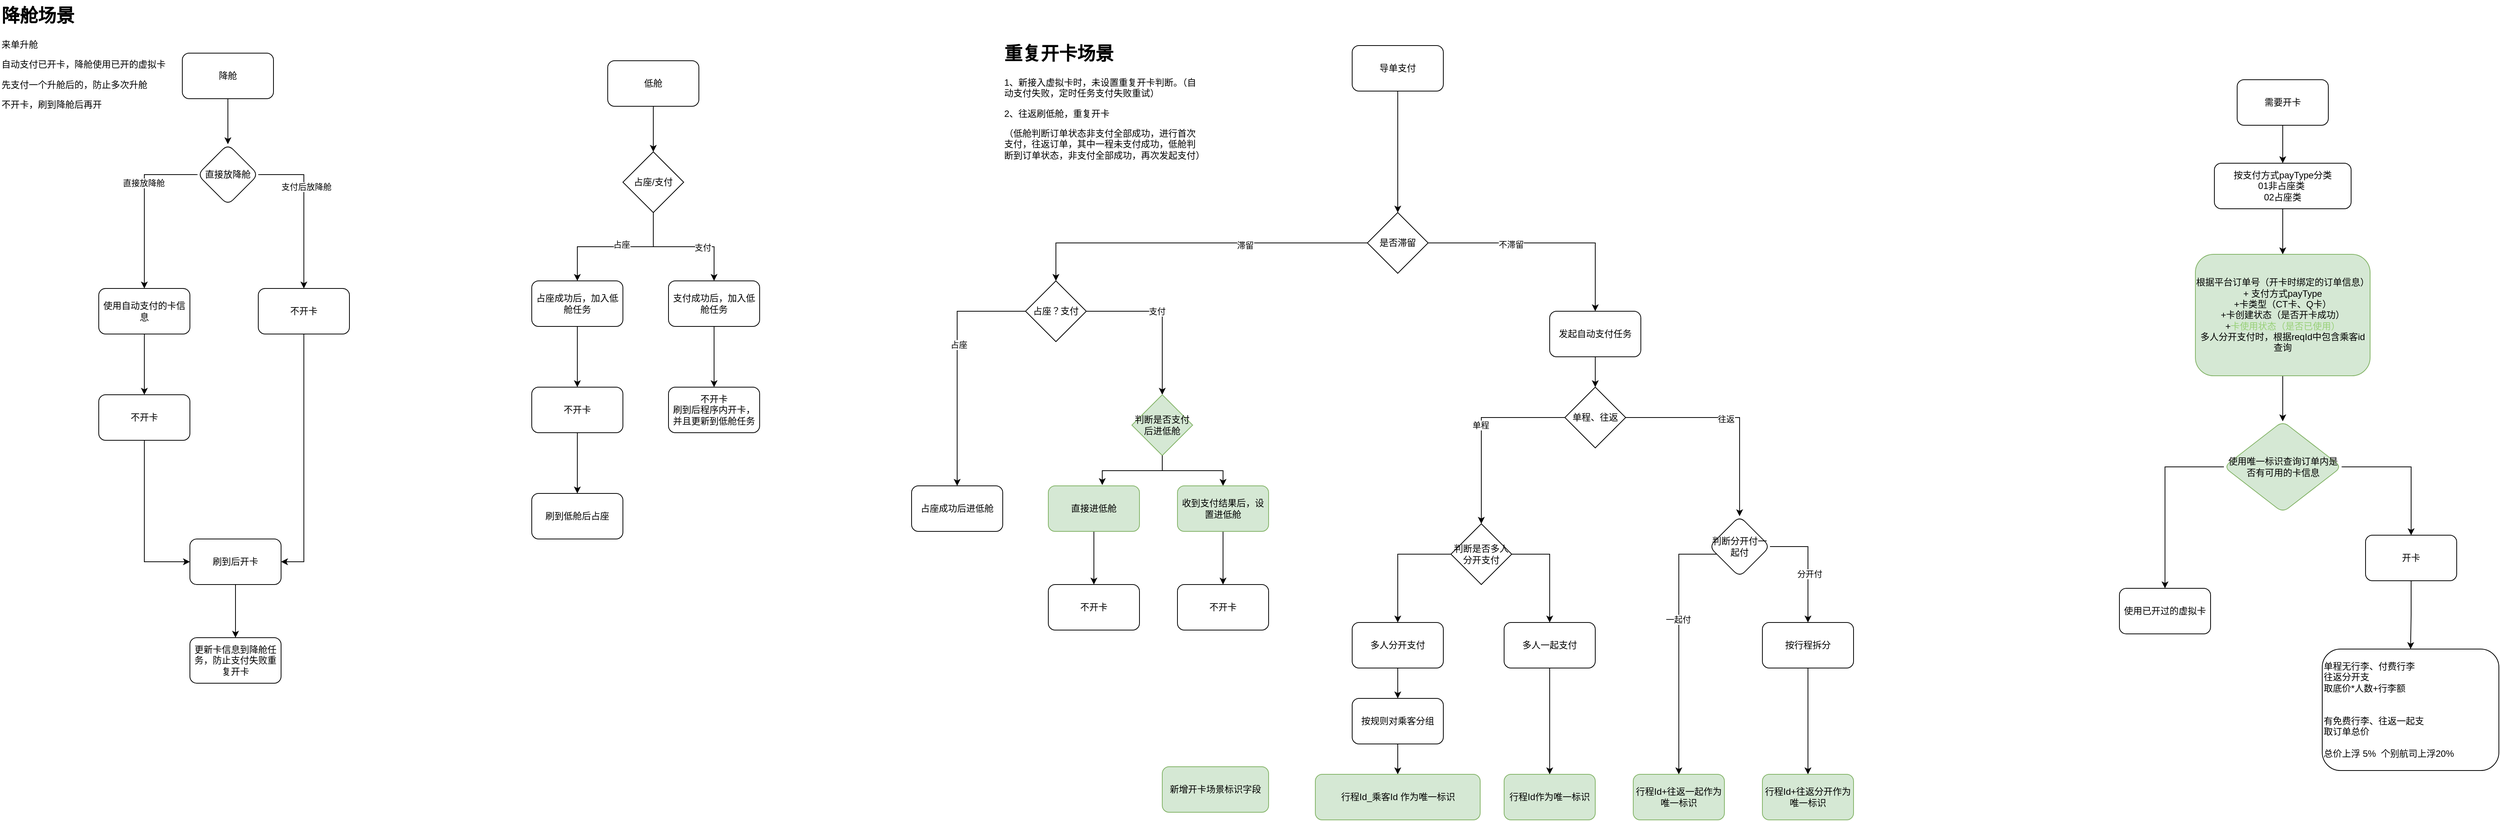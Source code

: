 <mxfile version="24.9.2">
  <diagram name="第 1 页" id="kFjAqzQw0wUP-WtaQGEu">
    <mxGraphModel dx="3332" dy="879" grid="1" gridSize="10" guides="1" tooltips="1" connect="1" arrows="1" fold="1" page="1" pageScale="1" pageWidth="827" pageHeight="1169" math="0" shadow="0">
      <root>
        <mxCell id="0" />
        <mxCell id="1" parent="0" />
        <mxCell id="-lPpbDqRdvk58V6IVNGZ-88" style="edgeStyle=orthogonalEdgeStyle;rounded=0;orthogonalLoop=1;jettySize=auto;html=1;" edge="1" parent="1" source="-lPpbDqRdvk58V6IVNGZ-2" target="-lPpbDqRdvk58V6IVNGZ-28">
          <mxGeometry relative="1" as="geometry" />
        </mxCell>
        <mxCell id="-lPpbDqRdvk58V6IVNGZ-2" value="导单支付" style="rounded=1;whiteSpace=wrap;html=1;" vertex="1" parent="1">
          <mxGeometry x="500" y="190" width="120" height="60" as="geometry" />
        </mxCell>
        <mxCell id="-lPpbDqRdvk58V6IVNGZ-97" value="" style="edgeStyle=orthogonalEdgeStyle;rounded=0;orthogonalLoop=1;jettySize=auto;html=1;" edge="1" parent="1" source="-lPpbDqRdvk58V6IVNGZ-4" target="-lPpbDqRdvk58V6IVNGZ-96">
          <mxGeometry relative="1" as="geometry" />
        </mxCell>
        <mxCell id="-lPpbDqRdvk58V6IVNGZ-4" value="低舱" style="rounded=1;whiteSpace=wrap;html=1;" vertex="1" parent="1">
          <mxGeometry x="-480" y="210" width="120" height="60" as="geometry" />
        </mxCell>
        <mxCell id="-lPpbDqRdvk58V6IVNGZ-116" value="" style="edgeStyle=orthogonalEdgeStyle;rounded=0;orthogonalLoop=1;jettySize=auto;html=1;" edge="1" parent="1" source="-lPpbDqRdvk58V6IVNGZ-5" target="-lPpbDqRdvk58V6IVNGZ-115">
          <mxGeometry relative="1" as="geometry" />
        </mxCell>
        <mxCell id="-lPpbDqRdvk58V6IVNGZ-5" value="降舱" style="rounded=1;whiteSpace=wrap;html=1;" vertex="1" parent="1">
          <mxGeometry x="-1040" y="200" width="120" height="60" as="geometry" />
        </mxCell>
        <mxCell id="-lPpbDqRdvk58V6IVNGZ-18" value="" style="edgeStyle=orthogonalEdgeStyle;rounded=0;orthogonalLoop=1;jettySize=auto;html=1;" edge="1" parent="1" source="-lPpbDqRdvk58V6IVNGZ-11" target="-lPpbDqRdvk58V6IVNGZ-17">
          <mxGeometry relative="1" as="geometry" />
        </mxCell>
        <mxCell id="-lPpbDqRdvk58V6IVNGZ-25" value="支付" style="edgeLabel;html=1;align=center;verticalAlign=middle;resizable=0;points=[];" vertex="1" connectable="0" parent="-lPpbDqRdvk58V6IVNGZ-18">
          <mxGeometry x="-0.12" relative="1" as="geometry">
            <mxPoint as="offset" />
          </mxGeometry>
        </mxCell>
        <mxCell id="-lPpbDqRdvk58V6IVNGZ-92" value="" style="edgeStyle=orthogonalEdgeStyle;rounded=0;orthogonalLoop=1;jettySize=auto;html=1;" edge="1" parent="1" source="-lPpbDqRdvk58V6IVNGZ-11" target="-lPpbDqRdvk58V6IVNGZ-91">
          <mxGeometry relative="1" as="geometry" />
        </mxCell>
        <mxCell id="-lPpbDqRdvk58V6IVNGZ-93" value="占座" style="edgeLabel;html=1;align=center;verticalAlign=middle;resizable=0;points=[];" vertex="1" connectable="0" parent="-lPpbDqRdvk58V6IVNGZ-92">
          <mxGeometry x="-0.167" y="2" relative="1" as="geometry">
            <mxPoint as="offset" />
          </mxGeometry>
        </mxCell>
        <mxCell id="-lPpbDqRdvk58V6IVNGZ-11" value="占座？支付" style="rhombus;whiteSpace=wrap;html=1;" vertex="1" parent="1">
          <mxGeometry x="70" y="500" width="80" height="80" as="geometry" />
        </mxCell>
        <mxCell id="-lPpbDqRdvk58V6IVNGZ-20" value="" style="edgeStyle=orthogonalEdgeStyle;rounded=0;orthogonalLoop=1;jettySize=auto;html=1;" edge="1" parent="1" source="-lPpbDqRdvk58V6IVNGZ-17" target="-lPpbDqRdvk58V6IVNGZ-19">
          <mxGeometry relative="1" as="geometry" />
        </mxCell>
        <mxCell id="-lPpbDqRdvk58V6IVNGZ-17" value="判断是否支付后进低舱" style="rhombus;whiteSpace=wrap;html=1;fillColor=#d5e8d4;strokeColor=#82b366;" vertex="1" parent="1">
          <mxGeometry x="210" y="650" width="80" height="80" as="geometry" />
        </mxCell>
        <mxCell id="-lPpbDqRdvk58V6IVNGZ-27" value="" style="edgeStyle=orthogonalEdgeStyle;rounded=0;orthogonalLoop=1;jettySize=auto;html=1;" edge="1" parent="1" source="-lPpbDqRdvk58V6IVNGZ-19" target="-lPpbDqRdvk58V6IVNGZ-26">
          <mxGeometry relative="1" as="geometry" />
        </mxCell>
        <mxCell id="-lPpbDqRdvk58V6IVNGZ-19" value="收到支付结果后，设置进低舱" style="rounded=1;whiteSpace=wrap;html=1;fillColor=#d5e8d4;strokeColor=#82b366;" vertex="1" parent="1">
          <mxGeometry x="270" y="770" width="120" height="60" as="geometry" />
        </mxCell>
        <mxCell id="-lPpbDqRdvk58V6IVNGZ-24" value="" style="edgeStyle=orthogonalEdgeStyle;rounded=0;orthogonalLoop=1;jettySize=auto;html=1;" edge="1" parent="1" source="-lPpbDqRdvk58V6IVNGZ-21" target="-lPpbDqRdvk58V6IVNGZ-23">
          <mxGeometry relative="1" as="geometry" />
        </mxCell>
        <mxCell id="-lPpbDqRdvk58V6IVNGZ-21" value="直接进低舱" style="rounded=1;whiteSpace=wrap;html=1;fillColor=#d5e8d4;strokeColor=#82b366;" vertex="1" parent="1">
          <mxGeometry x="100" y="770" width="120" height="60" as="geometry" />
        </mxCell>
        <mxCell id="-lPpbDqRdvk58V6IVNGZ-22" style="edgeStyle=orthogonalEdgeStyle;rounded=0;orthogonalLoop=1;jettySize=auto;html=1;entryX=0.592;entryY=-0.017;entryDx=0;entryDy=0;entryPerimeter=0;" edge="1" parent="1" source="-lPpbDqRdvk58V6IVNGZ-17" target="-lPpbDqRdvk58V6IVNGZ-21">
          <mxGeometry relative="1" as="geometry" />
        </mxCell>
        <mxCell id="-lPpbDqRdvk58V6IVNGZ-23" value="不开卡" style="whiteSpace=wrap;html=1;rounded=1;" vertex="1" parent="1">
          <mxGeometry x="100" y="900" width="120" height="60" as="geometry" />
        </mxCell>
        <mxCell id="-lPpbDqRdvk58V6IVNGZ-26" value="不开卡" style="rounded=1;whiteSpace=wrap;html=1;" vertex="1" parent="1">
          <mxGeometry x="270" y="900" width="120" height="60" as="geometry" />
        </mxCell>
        <mxCell id="-lPpbDqRdvk58V6IVNGZ-31" value="" style="edgeStyle=orthogonalEdgeStyle;rounded=0;orthogonalLoop=1;jettySize=auto;html=1;" edge="1" parent="1" source="-lPpbDqRdvk58V6IVNGZ-28" target="-lPpbDqRdvk58V6IVNGZ-11">
          <mxGeometry relative="1" as="geometry" />
        </mxCell>
        <mxCell id="-lPpbDqRdvk58V6IVNGZ-32" value="滞留" style="edgeLabel;html=1;align=center;verticalAlign=middle;resizable=0;points=[];" vertex="1" connectable="0" parent="-lPpbDqRdvk58V6IVNGZ-31">
          <mxGeometry x="-0.3" y="3" relative="1" as="geometry">
            <mxPoint as="offset" />
          </mxGeometry>
        </mxCell>
        <mxCell id="-lPpbDqRdvk58V6IVNGZ-34" value="" style="edgeStyle=orthogonalEdgeStyle;rounded=0;orthogonalLoop=1;jettySize=auto;html=1;" edge="1" parent="1" source="-lPpbDqRdvk58V6IVNGZ-28" target="-lPpbDqRdvk58V6IVNGZ-33">
          <mxGeometry relative="1" as="geometry" />
        </mxCell>
        <mxCell id="-lPpbDqRdvk58V6IVNGZ-35" value="不滞留" style="edgeLabel;html=1;align=center;verticalAlign=middle;resizable=0;points=[];" vertex="1" connectable="0" parent="-lPpbDqRdvk58V6IVNGZ-34">
          <mxGeometry x="-0.3" y="-2" relative="1" as="geometry">
            <mxPoint as="offset" />
          </mxGeometry>
        </mxCell>
        <mxCell id="-lPpbDqRdvk58V6IVNGZ-28" value="是否滞留" style="rhombus;whiteSpace=wrap;html=1;" vertex="1" parent="1">
          <mxGeometry x="520" y="410" width="80" height="80" as="geometry" />
        </mxCell>
        <mxCell id="-lPpbDqRdvk58V6IVNGZ-39" value="" style="edgeStyle=orthogonalEdgeStyle;rounded=0;orthogonalLoop=1;jettySize=auto;html=1;" edge="1" parent="1" source="-lPpbDqRdvk58V6IVNGZ-33" target="-lPpbDqRdvk58V6IVNGZ-38">
          <mxGeometry relative="1" as="geometry" />
        </mxCell>
        <mxCell id="-lPpbDqRdvk58V6IVNGZ-33" value="发起自动支付任务" style="rounded=1;whiteSpace=wrap;html=1;" vertex="1" parent="1">
          <mxGeometry x="760" y="540" width="120" height="60" as="geometry" />
        </mxCell>
        <mxCell id="-lPpbDqRdvk58V6IVNGZ-41" value="" style="edgeStyle=orthogonalEdgeStyle;rounded=0;orthogonalLoop=1;jettySize=auto;html=1;entryX=0.5;entryY=0;entryDx=0;entryDy=0;" edge="1" parent="1" source="-lPpbDqRdvk58V6IVNGZ-38" target="-lPpbDqRdvk58V6IVNGZ-43">
          <mxGeometry relative="1" as="geometry">
            <mxPoint x="560" y="820" as="targetPoint" />
          </mxGeometry>
        </mxCell>
        <mxCell id="-lPpbDqRdvk58V6IVNGZ-42" value="单程" style="edgeLabel;html=1;align=center;verticalAlign=middle;resizable=0;points=[];" vertex="1" connectable="0" parent="-lPpbDqRdvk58V6IVNGZ-41">
          <mxGeometry x="-0.044" y="-1" relative="1" as="geometry">
            <mxPoint as="offset" />
          </mxGeometry>
        </mxCell>
        <mxCell id="-lPpbDqRdvk58V6IVNGZ-74" value="" style="edgeStyle=orthogonalEdgeStyle;rounded=0;orthogonalLoop=1;jettySize=auto;html=1;entryX=0.5;entryY=0;entryDx=0;entryDy=0;" edge="1" parent="1" source="-lPpbDqRdvk58V6IVNGZ-38" target="-lPpbDqRdvk58V6IVNGZ-77">
          <mxGeometry relative="1" as="geometry">
            <mxPoint x="890" y="690" as="targetPoint" />
          </mxGeometry>
        </mxCell>
        <mxCell id="-lPpbDqRdvk58V6IVNGZ-75" value="往返" style="edgeLabel;html=1;align=center;verticalAlign=middle;resizable=0;points=[];" vertex="1" connectable="0" parent="-lPpbDqRdvk58V6IVNGZ-74">
          <mxGeometry x="-0.057" y="-2" relative="1" as="geometry">
            <mxPoint as="offset" />
          </mxGeometry>
        </mxCell>
        <mxCell id="-lPpbDqRdvk58V6IVNGZ-38" value="单程、往返" style="rhombus;whiteSpace=wrap;html=1;" vertex="1" parent="1">
          <mxGeometry x="780" y="640" width="80" height="80" as="geometry" />
        </mxCell>
        <mxCell id="-lPpbDqRdvk58V6IVNGZ-45" value="" style="edgeStyle=orthogonalEdgeStyle;rounded=0;orthogonalLoop=1;jettySize=auto;html=1;" edge="1" parent="1" source="-lPpbDqRdvk58V6IVNGZ-43" target="-lPpbDqRdvk58V6IVNGZ-44">
          <mxGeometry relative="1" as="geometry" />
        </mxCell>
        <mxCell id="-lPpbDqRdvk58V6IVNGZ-86" style="edgeStyle=orthogonalEdgeStyle;rounded=0;orthogonalLoop=1;jettySize=auto;html=1;entryX=0.5;entryY=0;entryDx=0;entryDy=0;" edge="1" parent="1" source="-lPpbDqRdvk58V6IVNGZ-43" target="-lPpbDqRdvk58V6IVNGZ-46">
          <mxGeometry relative="1" as="geometry">
            <Array as="points">
              <mxPoint x="760" y="860" />
            </Array>
          </mxGeometry>
        </mxCell>
        <mxCell id="-lPpbDqRdvk58V6IVNGZ-43" value="判断是否多人分开支付" style="rhombus;whiteSpace=wrap;html=1;" vertex="1" parent="1">
          <mxGeometry x="630" y="820" width="80" height="80" as="geometry" />
        </mxCell>
        <mxCell id="-lPpbDqRdvk58V6IVNGZ-49" value="" style="edgeStyle=orthogonalEdgeStyle;rounded=0;orthogonalLoop=1;jettySize=auto;html=1;" edge="1" parent="1" source="-lPpbDqRdvk58V6IVNGZ-44" target="-lPpbDqRdvk58V6IVNGZ-48">
          <mxGeometry relative="1" as="geometry" />
        </mxCell>
        <mxCell id="-lPpbDqRdvk58V6IVNGZ-44" value="多人分开支付" style="rounded=1;whiteSpace=wrap;html=1;" vertex="1" parent="1">
          <mxGeometry x="500" y="950" width="120" height="60" as="geometry" />
        </mxCell>
        <mxCell id="-lPpbDqRdvk58V6IVNGZ-72" value="" style="edgeStyle=orthogonalEdgeStyle;rounded=0;orthogonalLoop=1;jettySize=auto;html=1;" edge="1" parent="1" source="-lPpbDqRdvk58V6IVNGZ-46" target="-lPpbDqRdvk58V6IVNGZ-71">
          <mxGeometry relative="1" as="geometry" />
        </mxCell>
        <mxCell id="-lPpbDqRdvk58V6IVNGZ-46" value="多人一起支付" style="rounded=1;whiteSpace=wrap;html=1;" vertex="1" parent="1">
          <mxGeometry x="700" y="950" width="120" height="60" as="geometry" />
        </mxCell>
        <mxCell id="-lPpbDqRdvk58V6IVNGZ-70" value="" style="edgeStyle=orthogonalEdgeStyle;rounded=0;orthogonalLoop=1;jettySize=auto;html=1;" edge="1" parent="1" source="-lPpbDqRdvk58V6IVNGZ-48" target="-lPpbDqRdvk58V6IVNGZ-68">
          <mxGeometry relative="1" as="geometry" />
        </mxCell>
        <mxCell id="-lPpbDqRdvk58V6IVNGZ-48" value="按规则对乘客分组" style="whiteSpace=wrap;html=1;rounded=1;" vertex="1" parent="1">
          <mxGeometry x="500" y="1050" width="120" height="60" as="geometry" />
        </mxCell>
        <mxCell id="-lPpbDqRdvk58V6IVNGZ-53" value="" style="edgeStyle=orthogonalEdgeStyle;rounded=0;orthogonalLoop=1;jettySize=auto;html=1;" edge="1" parent="1" source="-lPpbDqRdvk58V6IVNGZ-50" target="-lPpbDqRdvk58V6IVNGZ-52">
          <mxGeometry relative="1" as="geometry" />
        </mxCell>
        <mxCell id="-lPpbDqRdvk58V6IVNGZ-50" value="需要开卡" style="whiteSpace=wrap;html=1;rounded=1;" vertex="1" parent="1">
          <mxGeometry x="1665" y="235" width="120" height="60" as="geometry" />
        </mxCell>
        <mxCell id="-lPpbDqRdvk58V6IVNGZ-55" value="" style="edgeStyle=orthogonalEdgeStyle;rounded=0;orthogonalLoop=1;jettySize=auto;html=1;" edge="1" parent="1" source="-lPpbDqRdvk58V6IVNGZ-52" target="-lPpbDqRdvk58V6IVNGZ-54">
          <mxGeometry relative="1" as="geometry" />
        </mxCell>
        <mxCell id="-lPpbDqRdvk58V6IVNGZ-52" value="按支付方式payType分类&lt;div&gt;01非占座类&amp;nbsp;&lt;/div&gt;&lt;div&gt;02占座类&lt;/div&gt;" style="whiteSpace=wrap;html=1;rounded=1;" vertex="1" parent="1">
          <mxGeometry x="1635" y="345" width="180" height="60" as="geometry" />
        </mxCell>
        <mxCell id="-lPpbDqRdvk58V6IVNGZ-57" value="" style="edgeStyle=orthogonalEdgeStyle;rounded=0;orthogonalLoop=1;jettySize=auto;html=1;" edge="1" parent="1" source="-lPpbDqRdvk58V6IVNGZ-54" target="-lPpbDqRdvk58V6IVNGZ-56">
          <mxGeometry relative="1" as="geometry" />
        </mxCell>
        <mxCell id="-lPpbDqRdvk58V6IVNGZ-54" value="根据平台订单号（开卡时绑定的订单信息）&lt;div&gt;+ 支付方式payType&lt;/div&gt;&lt;div&gt;+卡类型（CT卡、Q卡）&lt;/div&gt;&lt;div&gt;+卡创建状态（是否开卡成功）&lt;/div&gt;&lt;div&gt;+&lt;font color=&quot;#97d077&quot;&gt;卡使用状态（是否已使用）&lt;/font&gt;&lt;br&gt;&lt;div&gt;多人分开支付时，根据reqId中包含乘客id查询&lt;/div&gt;&lt;/div&gt;" style="whiteSpace=wrap;html=1;rounded=1;fillColor=#d5e8d4;strokeColor=#82b366;" vertex="1" parent="1">
          <mxGeometry x="1610" y="465" width="230" height="160" as="geometry" />
        </mxCell>
        <mxCell id="-lPpbDqRdvk58V6IVNGZ-59" value="" style="edgeStyle=orthogonalEdgeStyle;rounded=0;orthogonalLoop=1;jettySize=auto;html=1;" edge="1" parent="1" source="-lPpbDqRdvk58V6IVNGZ-56" target="-lPpbDqRdvk58V6IVNGZ-58">
          <mxGeometry relative="1" as="geometry" />
        </mxCell>
        <mxCell id="-lPpbDqRdvk58V6IVNGZ-61" value="" style="edgeStyle=orthogonalEdgeStyle;rounded=0;orthogonalLoop=1;jettySize=auto;html=1;" edge="1" parent="1" source="-lPpbDqRdvk58V6IVNGZ-56" target="-lPpbDqRdvk58V6IVNGZ-60">
          <mxGeometry relative="1" as="geometry" />
        </mxCell>
        <mxCell id="-lPpbDqRdvk58V6IVNGZ-56" value="使用唯一标识查询订单内是否有可用的卡信息" style="rhombus;whiteSpace=wrap;html=1;rounded=1;fillColor=#d5e8d4;strokeColor=#82b366;" vertex="1" parent="1">
          <mxGeometry x="1647.5" y="685" width="155" height="120" as="geometry" />
        </mxCell>
        <mxCell id="-lPpbDqRdvk58V6IVNGZ-58" value="使用已开过的虚拟卡" style="whiteSpace=wrap;html=1;rounded=1;" vertex="1" parent="1">
          <mxGeometry x="1510" y="905" width="120" height="60" as="geometry" />
        </mxCell>
        <mxCell id="-lPpbDqRdvk58V6IVNGZ-67" value="" style="edgeStyle=orthogonalEdgeStyle;rounded=0;orthogonalLoop=1;jettySize=auto;html=1;" edge="1" parent="1" source="-lPpbDqRdvk58V6IVNGZ-60" target="-lPpbDqRdvk58V6IVNGZ-66">
          <mxGeometry relative="1" as="geometry" />
        </mxCell>
        <mxCell id="-lPpbDqRdvk58V6IVNGZ-60" value="开卡" style="whiteSpace=wrap;html=1;rounded=1;" vertex="1" parent="1">
          <mxGeometry x="1834" y="835" width="120" height="60" as="geometry" />
        </mxCell>
        <mxCell id="-lPpbDqRdvk58V6IVNGZ-66" value="&lt;br&gt;&lt;div&gt;单程无行李、付费行李&lt;/div&gt;&lt;div&gt;往返分开支&lt;/div&gt;&lt;div&gt;取底价*人数+行李额&lt;/div&gt;&lt;div&gt;&lt;br&gt;&lt;/div&gt;&lt;div&gt;&lt;br&gt;&lt;/div&gt;&lt;div&gt;有免费行李、往返一起支&lt;/div&gt;&lt;div&gt;取订单总价&lt;/div&gt;&lt;div&gt;&lt;br&gt;&lt;/div&gt;&lt;div&gt;总价上浮 5%&amp;nbsp; 个别航司上浮20%&lt;/div&gt;&lt;div&gt;&lt;br&gt;&lt;/div&gt;" style="rounded=1;whiteSpace=wrap;html=1;align=left;" vertex="1" parent="1">
          <mxGeometry x="1777" y="985" width="232.5" height="160" as="geometry" />
        </mxCell>
        <mxCell id="-lPpbDqRdvk58V6IVNGZ-68" value="行程Id_乘客Id 作为唯一标识" style="rounded=1;whiteSpace=wrap;html=1;fillColor=#d5e8d4;strokeColor=#82b366;" vertex="1" parent="1">
          <mxGeometry x="451.5" y="1150" width="217" height="60" as="geometry" />
        </mxCell>
        <mxCell id="-lPpbDqRdvk58V6IVNGZ-71" value="行程Id作为唯一标识" style="rounded=1;whiteSpace=wrap;html=1;fillColor=#d5e8d4;strokeColor=#82b366;" vertex="1" parent="1">
          <mxGeometry x="700" y="1150" width="120" height="60" as="geometry" />
        </mxCell>
        <mxCell id="-lPpbDqRdvk58V6IVNGZ-76" value="新增开卡场景标识字段" style="rounded=1;whiteSpace=wrap;html=1;fillColor=#d5e8d4;strokeColor=#82b366;" vertex="1" parent="1">
          <mxGeometry x="250" y="1140" width="140" height="60" as="geometry" />
        </mxCell>
        <mxCell id="-lPpbDqRdvk58V6IVNGZ-80" value="" style="edgeStyle=orthogonalEdgeStyle;rounded=0;orthogonalLoop=1;jettySize=auto;html=1;" edge="1" parent="1" source="-lPpbDqRdvk58V6IVNGZ-77" target="-lPpbDqRdvk58V6IVNGZ-79">
          <mxGeometry relative="1" as="geometry">
            <Array as="points">
              <mxPoint x="930" y="860" />
            </Array>
          </mxGeometry>
        </mxCell>
        <mxCell id="-lPpbDqRdvk58V6IVNGZ-81" value="一起付" style="edgeLabel;html=1;align=center;verticalAlign=middle;resizable=0;points=[];" vertex="1" connectable="0" parent="-lPpbDqRdvk58V6IVNGZ-80">
          <mxGeometry x="-0.2" y="-1" relative="1" as="geometry">
            <mxPoint as="offset" />
          </mxGeometry>
        </mxCell>
        <mxCell id="-lPpbDqRdvk58V6IVNGZ-83" value="" style="edgeStyle=orthogonalEdgeStyle;rounded=0;orthogonalLoop=1;jettySize=auto;html=1;" edge="1" parent="1" source="-lPpbDqRdvk58V6IVNGZ-77" target="-lPpbDqRdvk58V6IVNGZ-82">
          <mxGeometry relative="1" as="geometry">
            <Array as="points">
              <mxPoint x="1100" y="850" />
            </Array>
          </mxGeometry>
        </mxCell>
        <mxCell id="-lPpbDqRdvk58V6IVNGZ-87" value="分开付" style="edgeLabel;html=1;align=center;verticalAlign=middle;resizable=0;points=[];" vertex="1" connectable="0" parent="-lPpbDqRdvk58V6IVNGZ-83">
          <mxGeometry x="0.138" y="3" relative="1" as="geometry">
            <mxPoint x="-1" as="offset" />
          </mxGeometry>
        </mxCell>
        <mxCell id="-lPpbDqRdvk58V6IVNGZ-77" value="判断分开付一起付" style="rhombus;whiteSpace=wrap;html=1;rounded=1;" vertex="1" parent="1">
          <mxGeometry x="970" y="810" width="80" height="80" as="geometry" />
        </mxCell>
        <mxCell id="-lPpbDqRdvk58V6IVNGZ-79" value="行程Id+往返一起作为唯一标识" style="whiteSpace=wrap;html=1;rounded=1;fillColor=#d5e8d4;strokeColor=#82b366;" vertex="1" parent="1">
          <mxGeometry x="870" y="1150" width="120" height="60" as="geometry" />
        </mxCell>
        <mxCell id="-lPpbDqRdvk58V6IVNGZ-85" value="" style="edgeStyle=orthogonalEdgeStyle;rounded=0;orthogonalLoop=1;jettySize=auto;html=1;" edge="1" parent="1" source="-lPpbDqRdvk58V6IVNGZ-82" target="-lPpbDqRdvk58V6IVNGZ-84">
          <mxGeometry relative="1" as="geometry" />
        </mxCell>
        <mxCell id="-lPpbDqRdvk58V6IVNGZ-82" value="按行程拆分" style="whiteSpace=wrap;html=1;rounded=1;" vertex="1" parent="1">
          <mxGeometry x="1040" y="950" width="120" height="60" as="geometry" />
        </mxCell>
        <mxCell id="-lPpbDqRdvk58V6IVNGZ-84" value="行程Id+往返分开作为唯一标识" style="whiteSpace=wrap;html=1;rounded=1;fillColor=#d5e8d4;strokeColor=#82b366;" vertex="1" parent="1">
          <mxGeometry x="1040" y="1150" width="120" height="60" as="geometry" />
        </mxCell>
        <mxCell id="-lPpbDqRdvk58V6IVNGZ-91" value="占座成功后进低舱" style="rounded=1;whiteSpace=wrap;html=1;" vertex="1" parent="1">
          <mxGeometry x="-80" y="770" width="120" height="60" as="geometry" />
        </mxCell>
        <mxCell id="-lPpbDqRdvk58V6IVNGZ-99" value="" style="edgeStyle=orthogonalEdgeStyle;rounded=0;orthogonalLoop=1;jettySize=auto;html=1;" edge="1" parent="1" source="-lPpbDqRdvk58V6IVNGZ-96" target="-lPpbDqRdvk58V6IVNGZ-98">
          <mxGeometry relative="1" as="geometry" />
        </mxCell>
        <mxCell id="-lPpbDqRdvk58V6IVNGZ-113" value="支付" style="edgeLabel;html=1;align=center;verticalAlign=middle;resizable=0;points=[];" vertex="1" connectable="0" parent="-lPpbDqRdvk58V6IVNGZ-99">
          <mxGeometry x="0.294" y="-1" relative="1" as="geometry">
            <mxPoint as="offset" />
          </mxGeometry>
        </mxCell>
        <mxCell id="-lPpbDqRdvk58V6IVNGZ-107" value="" style="edgeStyle=orthogonalEdgeStyle;rounded=0;orthogonalLoop=1;jettySize=auto;html=1;" edge="1" parent="1" source="-lPpbDqRdvk58V6IVNGZ-96" target="-lPpbDqRdvk58V6IVNGZ-106">
          <mxGeometry relative="1" as="geometry" />
        </mxCell>
        <mxCell id="-lPpbDqRdvk58V6IVNGZ-112" value="占座" style="edgeLabel;html=1;align=center;verticalAlign=middle;resizable=0;points=[];" vertex="1" connectable="0" parent="-lPpbDqRdvk58V6IVNGZ-107">
          <mxGeometry x="-0.079" y="-3" relative="1" as="geometry">
            <mxPoint as="offset" />
          </mxGeometry>
        </mxCell>
        <mxCell id="-lPpbDqRdvk58V6IVNGZ-96" value="占座/支付" style="rhombus;whiteSpace=wrap;html=1;" vertex="1" parent="1">
          <mxGeometry x="-460" y="330" width="80" height="80" as="geometry" />
        </mxCell>
        <mxCell id="-lPpbDqRdvk58V6IVNGZ-101" value="" style="edgeStyle=orthogonalEdgeStyle;rounded=0;orthogonalLoop=1;jettySize=auto;html=1;" edge="1" parent="1" source="-lPpbDqRdvk58V6IVNGZ-98" target="-lPpbDqRdvk58V6IVNGZ-100">
          <mxGeometry relative="1" as="geometry" />
        </mxCell>
        <mxCell id="-lPpbDqRdvk58V6IVNGZ-98" value="支付成功后，加入低舱任务" style="rounded=1;whiteSpace=wrap;html=1;" vertex="1" parent="1">
          <mxGeometry x="-400" y="500" width="120" height="60" as="geometry" />
        </mxCell>
        <mxCell id="-lPpbDqRdvk58V6IVNGZ-100" value="不开卡&lt;div&gt;刷到后程序内开卡，并且更新到低舱任务&lt;/div&gt;" style="rounded=1;whiteSpace=wrap;html=1;" vertex="1" parent="1">
          <mxGeometry x="-400" y="640" width="120" height="60" as="geometry" />
        </mxCell>
        <mxCell id="-lPpbDqRdvk58V6IVNGZ-109" value="" style="edgeStyle=orthogonalEdgeStyle;rounded=0;orthogonalLoop=1;jettySize=auto;html=1;" edge="1" parent="1" source="-lPpbDqRdvk58V6IVNGZ-106" target="-lPpbDqRdvk58V6IVNGZ-108">
          <mxGeometry relative="1" as="geometry" />
        </mxCell>
        <mxCell id="-lPpbDqRdvk58V6IVNGZ-106" value="占座成功后，加入低舱任务" style="rounded=1;whiteSpace=wrap;html=1;" vertex="1" parent="1">
          <mxGeometry x="-580" y="500" width="120" height="60" as="geometry" />
        </mxCell>
        <mxCell id="-lPpbDqRdvk58V6IVNGZ-111" value="" style="edgeStyle=orthogonalEdgeStyle;rounded=0;orthogonalLoop=1;jettySize=auto;html=1;" edge="1" parent="1" source="-lPpbDqRdvk58V6IVNGZ-108" target="-lPpbDqRdvk58V6IVNGZ-110">
          <mxGeometry relative="1" as="geometry" />
        </mxCell>
        <mxCell id="-lPpbDqRdvk58V6IVNGZ-108" value="不开卡" style="rounded=1;whiteSpace=wrap;html=1;" vertex="1" parent="1">
          <mxGeometry x="-580" y="640" width="120" height="60" as="geometry" />
        </mxCell>
        <mxCell id="-lPpbDqRdvk58V6IVNGZ-110" value="刷到低舱后占座" style="rounded=1;whiteSpace=wrap;html=1;" vertex="1" parent="1">
          <mxGeometry x="-580" y="780" width="120" height="60" as="geometry" />
        </mxCell>
        <mxCell id="-lPpbDqRdvk58V6IVNGZ-114" value="&lt;h1 style=&quot;margin-top: 0px;&quot;&gt;降舱场景&lt;/h1&gt;&lt;p&gt;来单升舱&lt;/p&gt;&lt;p&gt;自动支付已开卡，降舱使用已开的虚拟卡&lt;/p&gt;&lt;p&gt;先支付一个升舱后的，防止多次升舱&lt;/p&gt;&lt;p&gt;不开卡，刷到降舱后再开&lt;/p&gt;&lt;p&gt;&lt;br&gt;&lt;/p&gt;" style="text;html=1;whiteSpace=wrap;overflow=hidden;rounded=0;" vertex="1" parent="1">
          <mxGeometry x="-1280" y="130" width="220" height="150" as="geometry" />
        </mxCell>
        <mxCell id="-lPpbDqRdvk58V6IVNGZ-118" value="" style="edgeStyle=orthogonalEdgeStyle;rounded=0;orthogonalLoop=1;jettySize=auto;html=1;" edge="1" parent="1" source="-lPpbDqRdvk58V6IVNGZ-115" target="-lPpbDqRdvk58V6IVNGZ-117">
          <mxGeometry relative="1" as="geometry" />
        </mxCell>
        <mxCell id="-lPpbDqRdvk58V6IVNGZ-119" value="直接放降舱" style="edgeLabel;html=1;align=center;verticalAlign=middle;resizable=0;points=[];" vertex="1" connectable="0" parent="-lPpbDqRdvk58V6IVNGZ-118">
          <mxGeometry x="-0.261" y="-1" relative="1" as="geometry">
            <mxPoint y="-1" as="offset" />
          </mxGeometry>
        </mxCell>
        <mxCell id="-lPpbDqRdvk58V6IVNGZ-123" value="" style="edgeStyle=orthogonalEdgeStyle;rounded=0;orthogonalLoop=1;jettySize=auto;html=1;" edge="1" parent="1" source="-lPpbDqRdvk58V6IVNGZ-115" target="-lPpbDqRdvk58V6IVNGZ-122">
          <mxGeometry relative="1" as="geometry">
            <Array as="points">
              <mxPoint x="-880" y="360" />
            </Array>
          </mxGeometry>
        </mxCell>
        <mxCell id="-lPpbDqRdvk58V6IVNGZ-126" value="支付后放降舱" style="edgeLabel;html=1;align=center;verticalAlign=middle;resizable=0;points=[];" vertex="1" connectable="0" parent="-lPpbDqRdvk58V6IVNGZ-123">
          <mxGeometry x="-0.267" y="3" relative="1" as="geometry">
            <mxPoint y="-1" as="offset" />
          </mxGeometry>
        </mxCell>
        <mxCell id="-lPpbDqRdvk58V6IVNGZ-115" value="直接放降舱" style="rhombus;whiteSpace=wrap;html=1;rounded=1;" vertex="1" parent="1">
          <mxGeometry x="-1020" y="320" width="80" height="80" as="geometry" />
        </mxCell>
        <mxCell id="-lPpbDqRdvk58V6IVNGZ-121" value="" style="edgeStyle=orthogonalEdgeStyle;rounded=0;orthogonalLoop=1;jettySize=auto;html=1;" edge="1" parent="1" source="-lPpbDqRdvk58V6IVNGZ-117" target="-lPpbDqRdvk58V6IVNGZ-120">
          <mxGeometry relative="1" as="geometry" />
        </mxCell>
        <mxCell id="-lPpbDqRdvk58V6IVNGZ-117" value="使用自动支付的卡信息" style="whiteSpace=wrap;html=1;rounded=1;" vertex="1" parent="1">
          <mxGeometry x="-1150" y="510" width="120" height="60" as="geometry" />
        </mxCell>
        <mxCell id="-lPpbDqRdvk58V6IVNGZ-130" style="edgeStyle=orthogonalEdgeStyle;rounded=0;orthogonalLoop=1;jettySize=auto;html=1;entryX=0;entryY=0.5;entryDx=0;entryDy=0;" edge="1" parent="1" source="-lPpbDqRdvk58V6IVNGZ-120" target="-lPpbDqRdvk58V6IVNGZ-124">
          <mxGeometry relative="1" as="geometry" />
        </mxCell>
        <mxCell id="-lPpbDqRdvk58V6IVNGZ-120" value="不开卡" style="whiteSpace=wrap;html=1;rounded=1;" vertex="1" parent="1">
          <mxGeometry x="-1150" y="650" width="120" height="60" as="geometry" />
        </mxCell>
        <mxCell id="-lPpbDqRdvk58V6IVNGZ-125" value="" style="edgeStyle=orthogonalEdgeStyle;rounded=0;orthogonalLoop=1;jettySize=auto;html=1;" edge="1" parent="1" source="-lPpbDqRdvk58V6IVNGZ-122" target="-lPpbDqRdvk58V6IVNGZ-124">
          <mxGeometry relative="1" as="geometry">
            <Array as="points">
              <mxPoint x="-880" y="720" />
              <mxPoint x="-880" y="720" />
            </Array>
          </mxGeometry>
        </mxCell>
        <mxCell id="-lPpbDqRdvk58V6IVNGZ-122" value="不开卡" style="whiteSpace=wrap;html=1;rounded=1;" vertex="1" parent="1">
          <mxGeometry x="-940" y="510" width="120" height="60" as="geometry" />
        </mxCell>
        <mxCell id="-lPpbDqRdvk58V6IVNGZ-128" value="" style="edgeStyle=orthogonalEdgeStyle;rounded=0;orthogonalLoop=1;jettySize=auto;html=1;" edge="1" parent="1" source="-lPpbDqRdvk58V6IVNGZ-124" target="-lPpbDqRdvk58V6IVNGZ-127">
          <mxGeometry relative="1" as="geometry" />
        </mxCell>
        <mxCell id="-lPpbDqRdvk58V6IVNGZ-124" value="刷到后开卡" style="whiteSpace=wrap;html=1;rounded=1;" vertex="1" parent="1">
          <mxGeometry x="-1030" y="840" width="120" height="60" as="geometry" />
        </mxCell>
        <mxCell id="-lPpbDqRdvk58V6IVNGZ-127" value="更新卡信息到降舱任务，防止支付失败重复开卡" style="whiteSpace=wrap;html=1;rounded=1;" vertex="1" parent="1">
          <mxGeometry x="-1030" y="970" width="120" height="60" as="geometry" />
        </mxCell>
        <mxCell id="-lPpbDqRdvk58V6IVNGZ-131" value="&lt;h1 style=&quot;margin-top: 0px;&quot;&gt;重复开卡场景&lt;/h1&gt;&lt;p&gt;1、新接入虚拟卡时，未设置重复开卡判断。（自动支付失败，定时任务支付失败重试）&lt;/p&gt;&lt;p&gt;2、往返刷低舱，重复开卡&lt;/p&gt;&lt;p&gt;（低舱判断订单状态非支付全部成功，进行首次支付，往返订单，其中一程未支付成功，低舱判断到订单状态，非支付全部成功，再次发起支付）&lt;/p&gt;&lt;p&gt;&lt;br&gt;&lt;/p&gt;" style="text;html=1;whiteSpace=wrap;overflow=hidden;rounded=0;" vertex="1" parent="1">
          <mxGeometry x="40" y="180" width="260" height="340" as="geometry" />
        </mxCell>
      </root>
    </mxGraphModel>
  </diagram>
</mxfile>
